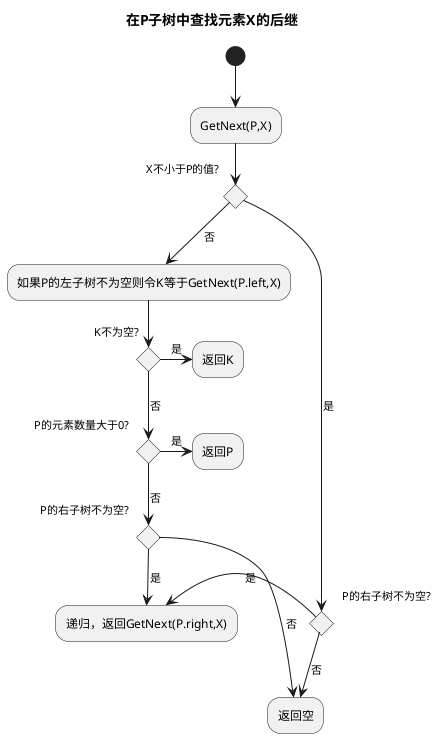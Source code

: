 @startuml
title 在P子树中查找元素X的后继

(*) --> "GetNext(P,X)"

if "X不小于P的值?" then
    -l->[是] if "P的右子树不为空?" then
        -l->[是] "递归，返回GetNext(P.right,X)"
    else
        -->[否] "返回空"
    endif
else
    -d->[否] "如果P的左子树不为空则令K等于GetNext(P.left,X)"
    if "K不为空?" then
        -r->[是] "返回K"
    else
        -->[否] if "P的元素数量大于0?" then
            -r->[是] "返回P“
        else
            -->[否] if "P的右子树不为空?" then
                -->[是] "递归，返回GetNext(P.right,X)"
            else
                -->[否] "返回空"
            endif
        endif
    endif
endif

@enduml
    



